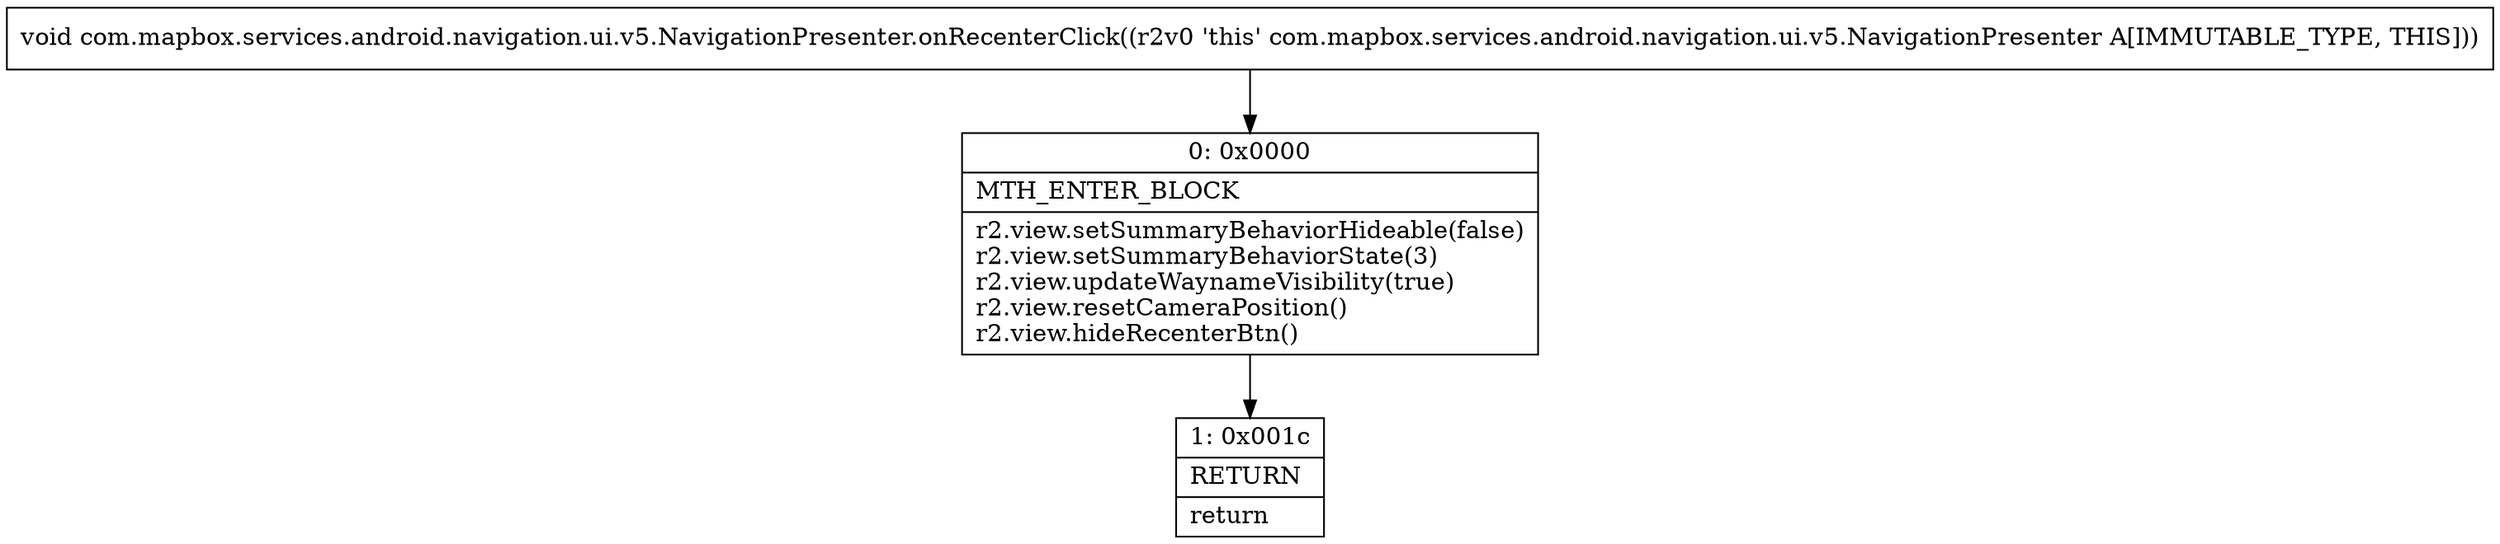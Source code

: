 digraph "CFG forcom.mapbox.services.android.navigation.ui.v5.NavigationPresenter.onRecenterClick()V" {
Node_0 [shape=record,label="{0\:\ 0x0000|MTH_ENTER_BLOCK\l|r2.view.setSummaryBehaviorHideable(false)\lr2.view.setSummaryBehaviorState(3)\lr2.view.updateWaynameVisibility(true)\lr2.view.resetCameraPosition()\lr2.view.hideRecenterBtn()\l}"];
Node_1 [shape=record,label="{1\:\ 0x001c|RETURN\l|return\l}"];
MethodNode[shape=record,label="{void com.mapbox.services.android.navigation.ui.v5.NavigationPresenter.onRecenterClick((r2v0 'this' com.mapbox.services.android.navigation.ui.v5.NavigationPresenter A[IMMUTABLE_TYPE, THIS])) }"];
MethodNode -> Node_0;
Node_0 -> Node_1;
}

